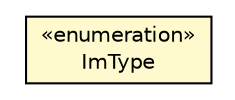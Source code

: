 #!/usr/local/bin/dot
#
# Class diagram 
# Generated by UMLGraph version R5_6_6-8-g8d7759 (http://www.umlgraph.org/)
#

digraph G {
	edge [fontname="Helvetica",fontsize=10,labelfontname="Helvetica",labelfontsize=10];
	node [fontname="Helvetica",fontsize=10,shape=plaintext];
	nodesep=0.25;
	ranksep=0.5;
	// org.dddlib.organisation.domain.ImType
	c56737 [label=<<table title="org.dddlib.organisation.domain.ImType" border="0" cellborder="1" cellspacing="0" cellpadding="2" port="p" bgcolor="lemonChiffon" href="./ImType.html">
		<tr><td><table border="0" cellspacing="0" cellpadding="1">
<tr><td align="center" balign="center"> &#171;enumeration&#187; </td></tr>
<tr><td align="center" balign="center"> ImType </td></tr>
		</table></td></tr>
		</table>>, URL="./ImType.html", fontname="Helvetica", fontcolor="black", fontsize=10.0];
}

